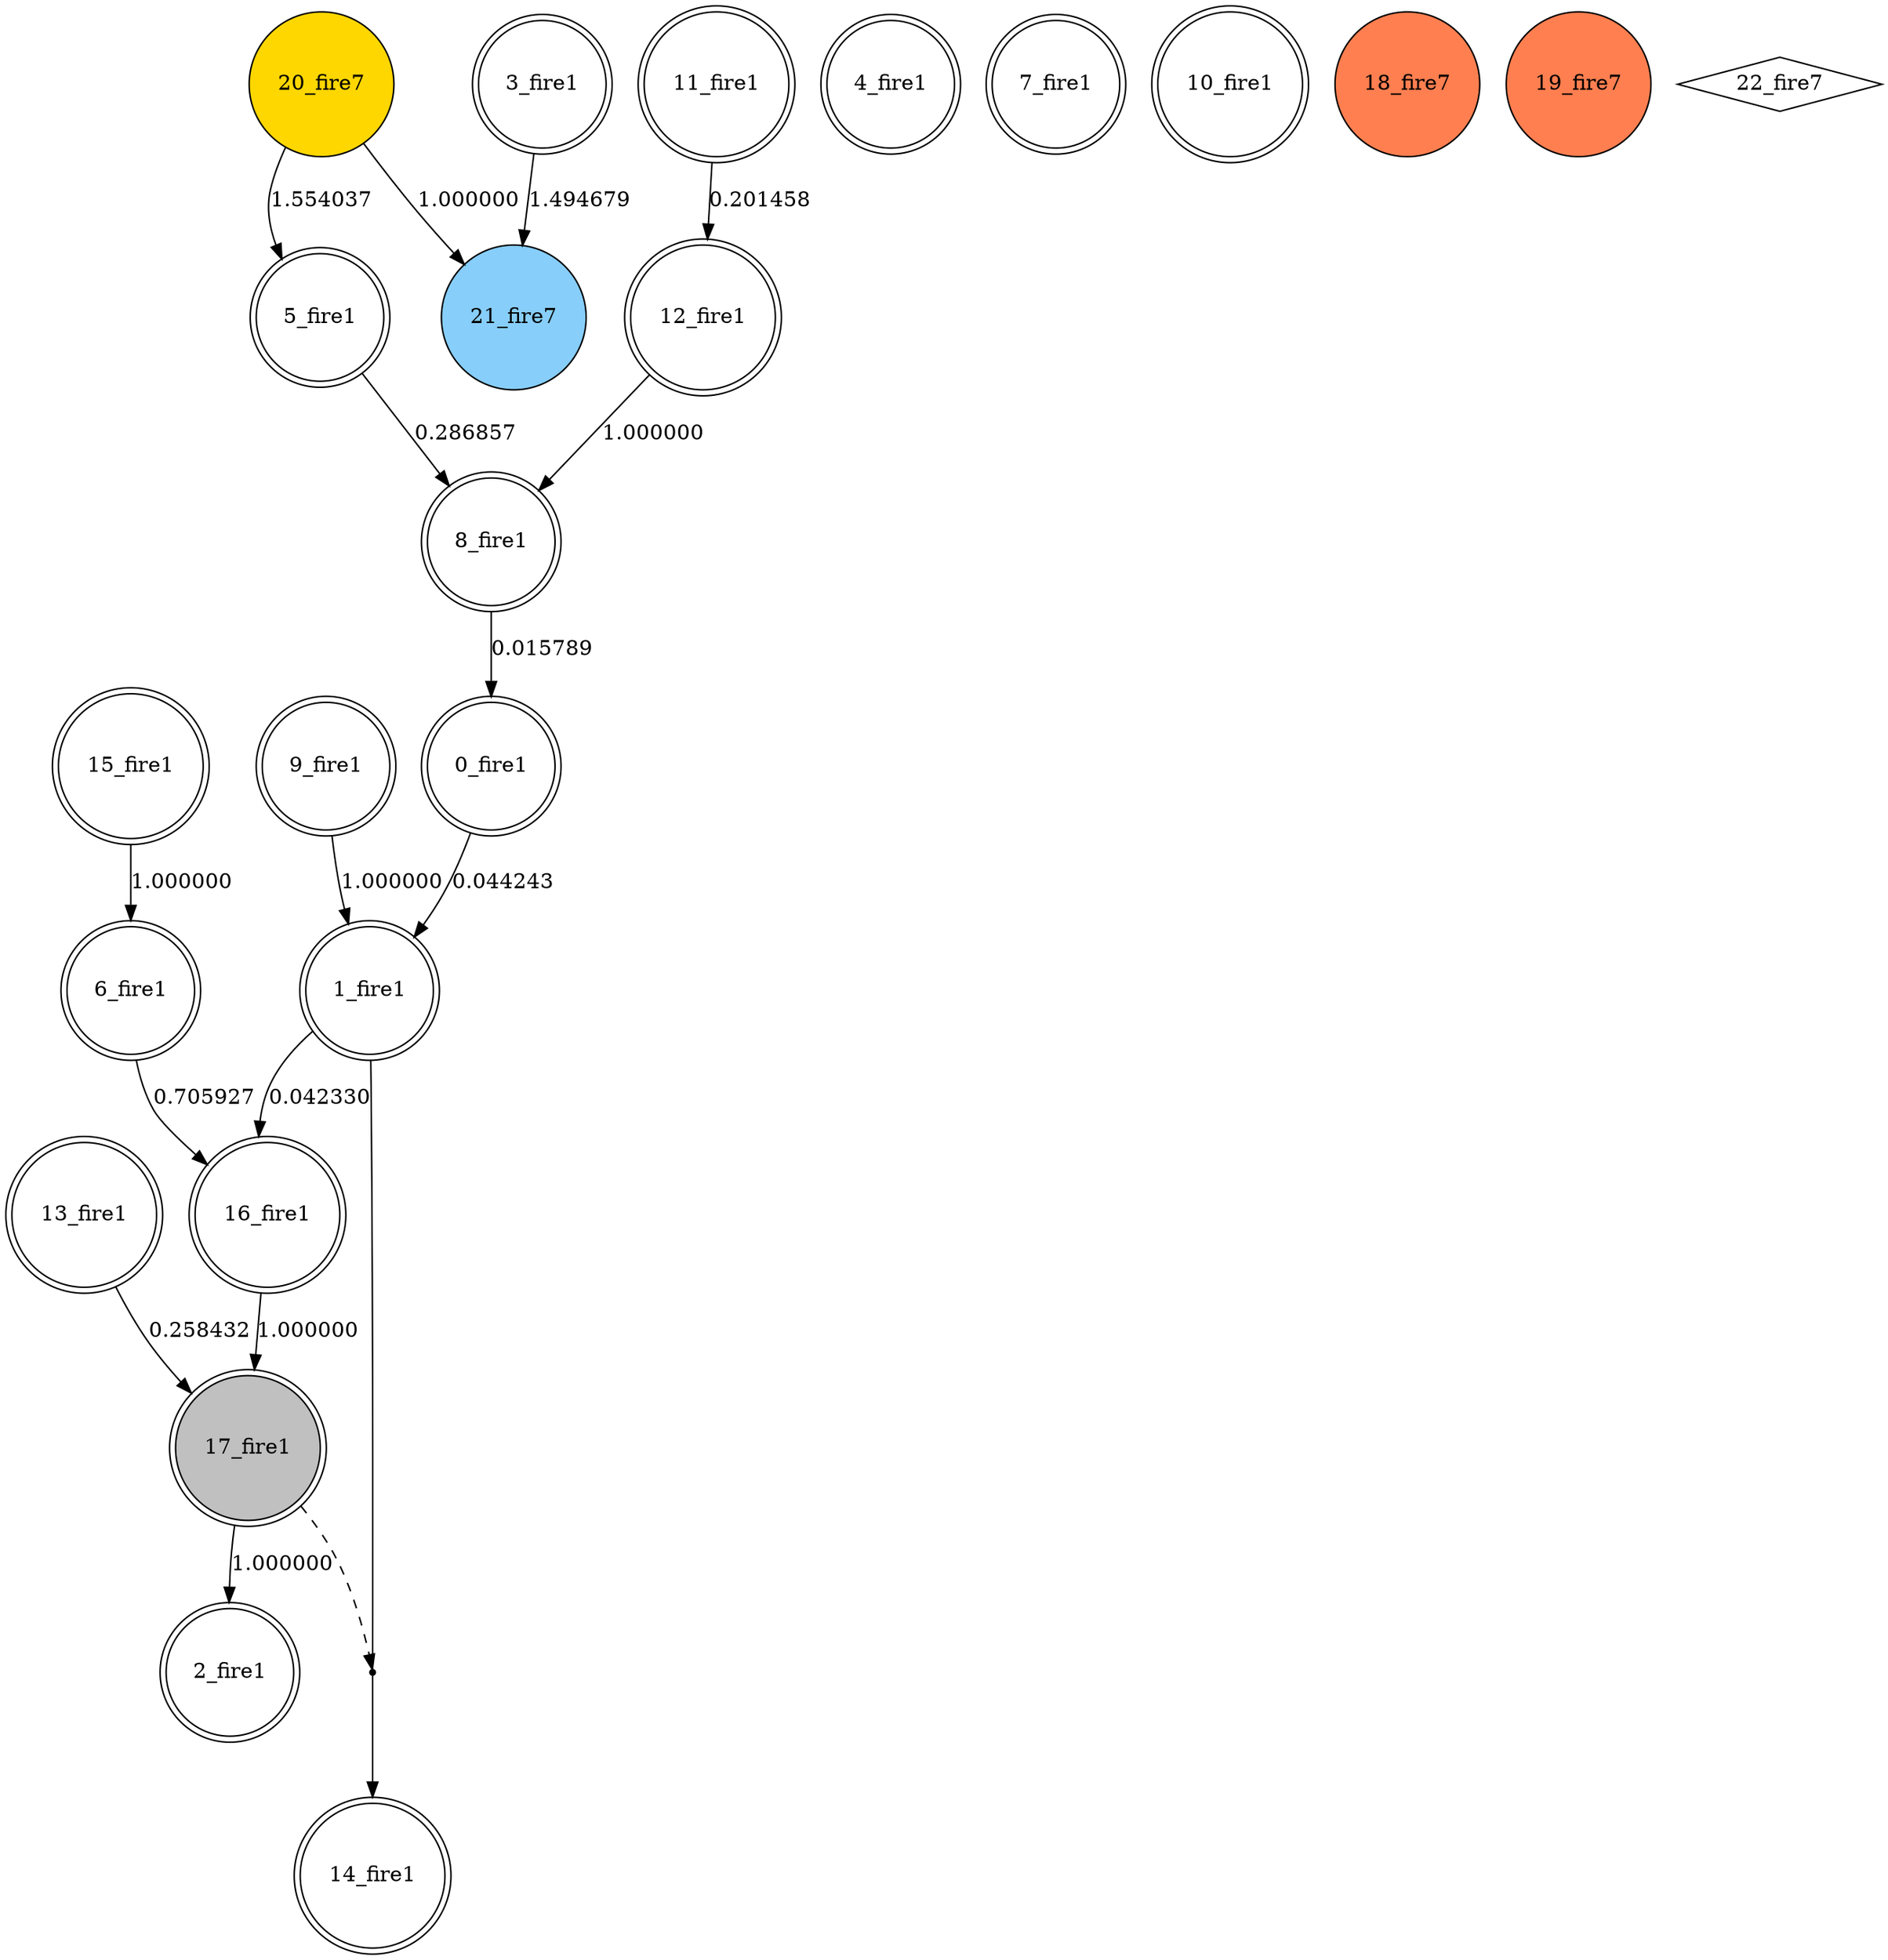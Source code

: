 digraph G {
 node[shape = circle]
0 [label="0_fire1",shape=doublecircle]
1 [label="1_fire1",shape=doublecircle]
2 [label="2_fire1",shape=doublecircle]
3 [label="3_fire1",shape=doublecircle]
4 [label="4_fire1",shape=doublecircle]
5 [label="5_fire1",shape=doublecircle]
6 [label="6_fire1",shape=doublecircle]
7 [label="7_fire1",shape=doublecircle]
8 [label="8_fire1",shape=doublecircle]
9 [label="9_fire1",shape=doublecircle]
10 [label="10_fire1",shape=doublecircle]
11 [label="11_fire1",shape=doublecircle]
12 [label="12_fire1",shape=doublecircle]
13 [label="13_fire1",shape=doublecircle]
14 [label="14_fire1",shape=doublecircle]
15 [label="15_fire1",shape=doublecircle]
16 [label="16_fire1",shape=doublecircle]
17 [label="17_fire1",shape=doublecircle, style=filled, fillcolor=gray]
18 [label="18_fire7",style=filled, fillcolor=coral]
19 [label="19_fire7",style=filled, fillcolor=coral]
20 [label="20_fire7",style=filled, fillcolor=gold]
21 [label="21_fire7",style=filled, fillcolor=lightskyblue]
22 [label="22_fire7",shape=diamond]
1 -> 16 [label="0.042330"]
9 -> 1 [label="1.000000"]
17 -> 2 [label="1.000000"]
11 -> 12 [label="0.201458"]
20 -> 21 [label="1.000000"]
12 -> 8 [label="1.000000"]
0 -> 1 [label="0.044243"]
5 -> 8 [label="0.286857"]
8 -> 0 [label="0.015789"]
6 -> 16 [label="0.705927"]
23 [shape=point, label=""]
17 -> 23 [style=dashed] 
1 -> 23 [dir=none]
23 -> 14 
16 -> 17 [label="1.000000"]
20 -> 5 [label="1.554037"]
3 -> 21 [label="1.494679"]
13 -> 17 [label="0.258432"]
15 -> 6 [label="1.000000"]
}
